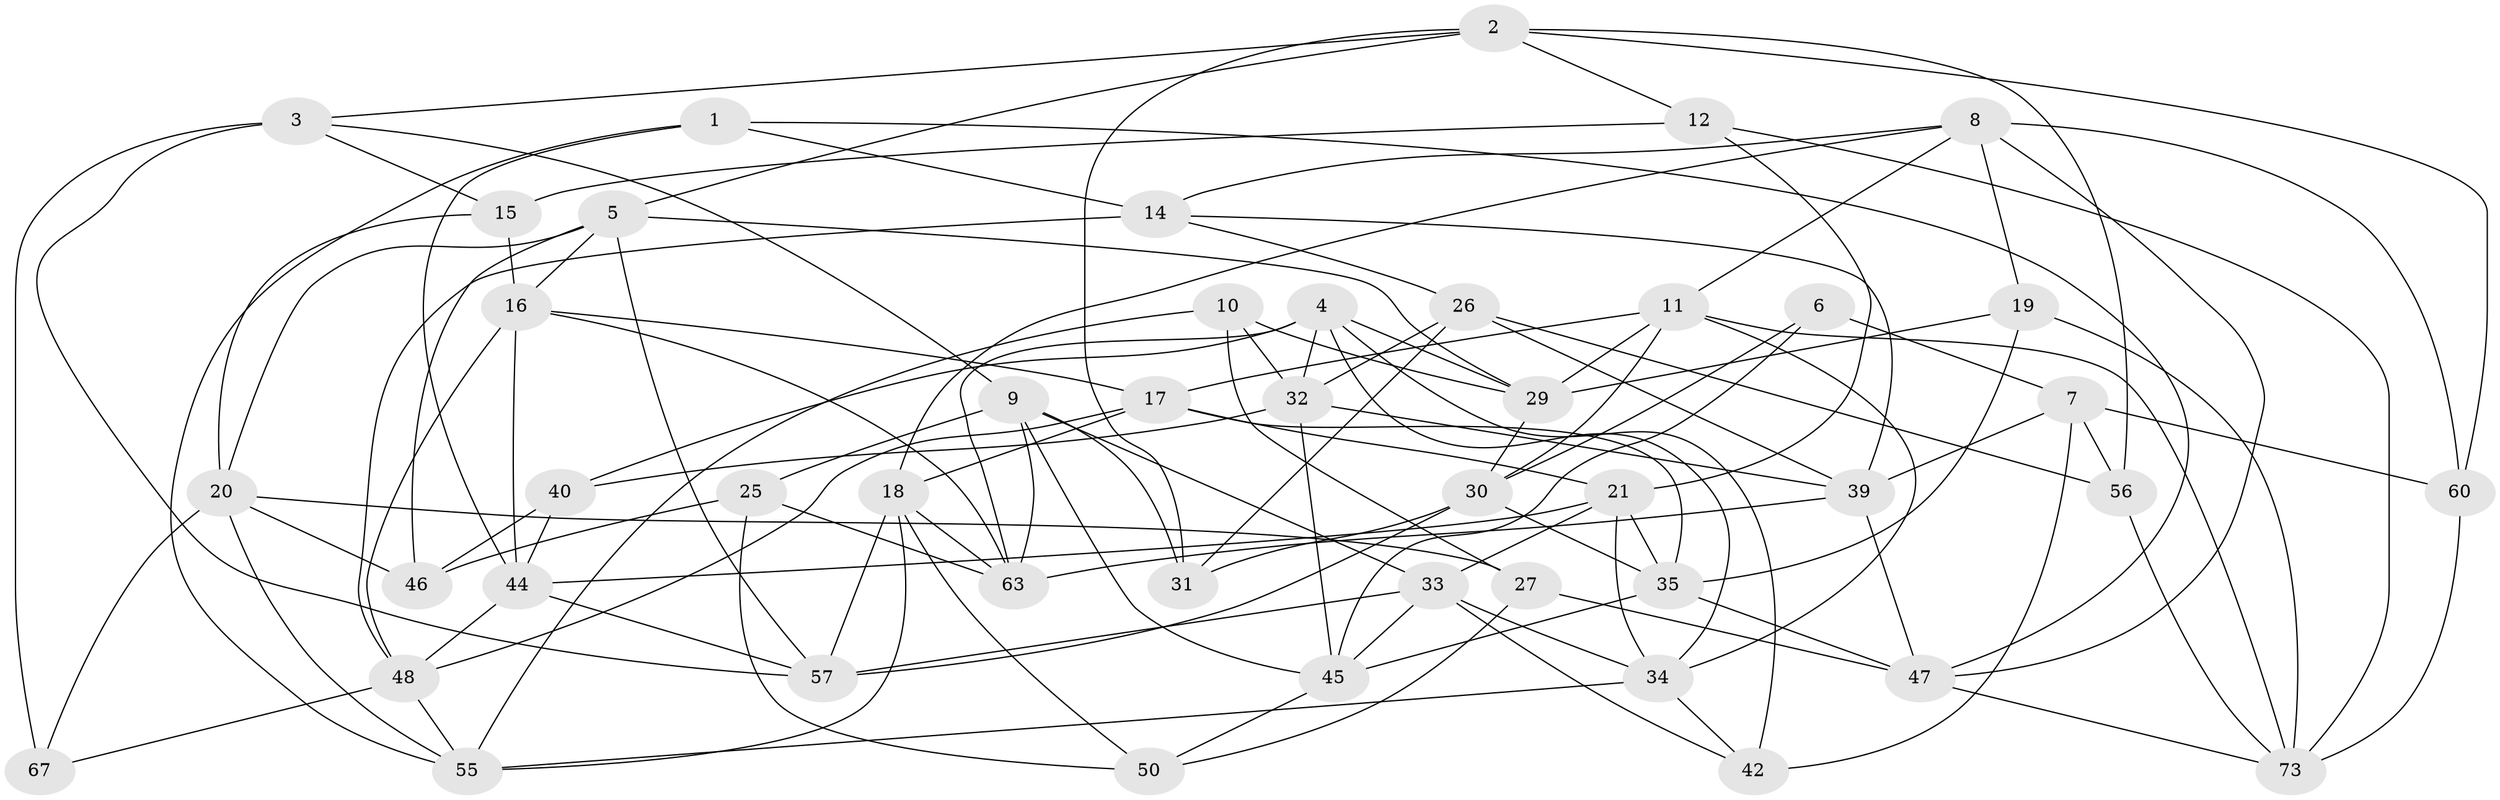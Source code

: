 // original degree distribution, {4: 1.0}
// Generated by graph-tools (version 1.1) at 2025/42/03/06/25 10:42:25]
// undirected, 46 vertices, 119 edges
graph export_dot {
graph [start="1"]
  node [color=gray90,style=filled];
  1;
  2 [super="+22"];
  3 [super="+51"];
  4 [super="+23"];
  5 [super="+24"];
  6;
  7 [super="+13"];
  8 [super="+52"];
  9 [super="+54"];
  10;
  11 [super="+49"];
  12;
  14 [super="+28"];
  15;
  16 [super="+59"];
  17 [super="+70"];
  18 [super="+38"];
  19;
  20 [super="+43"];
  21 [super="+53"];
  25;
  26 [super="+64"];
  27;
  29 [super="+36"];
  30 [super="+37"];
  31;
  32 [super="+62"];
  33 [super="+65"];
  34 [super="+66"];
  35 [super="+72"];
  39 [super="+41"];
  40;
  42;
  44 [super="+75"];
  45 [super="+69"];
  46;
  47 [super="+76"];
  48 [super="+61"];
  50;
  55 [super="+58"];
  56;
  57 [super="+71"];
  60;
  63 [super="+68"];
  67;
  73 [super="+74"];
  1 -- 47;
  1 -- 44;
  1 -- 55;
  1 -- 14;
  2 -- 5;
  2 -- 56;
  2 -- 3;
  2 -- 12;
  2 -- 60;
  2 -- 31;
  3 -- 67 [weight=2];
  3 -- 57;
  3 -- 15;
  3 -- 9;
  4 -- 42;
  4 -- 63;
  4 -- 40;
  4 -- 34;
  4 -- 29;
  4 -- 32;
  5 -- 16;
  5 -- 29;
  5 -- 57;
  5 -- 20;
  5 -- 46;
  6 -- 7 [weight=2];
  6 -- 30;
  6 -- 45;
  7 -- 42;
  7 -- 60;
  7 -- 56;
  7 -- 39;
  8 -- 60;
  8 -- 11;
  8 -- 18;
  8 -- 19;
  8 -- 14;
  8 -- 47;
  9 -- 33;
  9 -- 31;
  9 -- 63;
  9 -- 25;
  9 -- 45;
  10 -- 29;
  10 -- 27;
  10 -- 55;
  10 -- 32;
  11 -- 73;
  11 -- 17;
  11 -- 34;
  11 -- 30;
  11 -- 29;
  12 -- 15;
  12 -- 73;
  12 -- 21;
  14 -- 39;
  14 -- 26 [weight=2];
  14 -- 48;
  15 -- 16;
  15 -- 20;
  16 -- 48;
  16 -- 44;
  16 -- 17;
  16 -- 63;
  17 -- 35;
  17 -- 48;
  17 -- 21;
  17 -- 18;
  18 -- 50;
  18 -- 57;
  18 -- 55;
  18 -- 63;
  19 -- 29;
  19 -- 35;
  19 -- 73;
  20 -- 67;
  20 -- 46;
  20 -- 27;
  20 -- 55;
  21 -- 44;
  21 -- 34;
  21 -- 35;
  21 -- 33;
  25 -- 63;
  25 -- 50;
  25 -- 46;
  26 -- 31;
  26 -- 39;
  26 -- 56;
  26 -- 32;
  27 -- 47;
  27 -- 50;
  29 -- 30;
  30 -- 35;
  30 -- 31;
  30 -- 57;
  32 -- 40;
  32 -- 45;
  32 -- 39;
  33 -- 57;
  33 -- 34;
  33 -- 42;
  33 -- 45;
  34 -- 55;
  34 -- 42;
  35 -- 45;
  35 -- 47;
  39 -- 63;
  39 -- 47;
  40 -- 46;
  40 -- 44;
  44 -- 57;
  44 -- 48;
  45 -- 50;
  47 -- 73;
  48 -- 67;
  48 -- 55;
  56 -- 73;
  60 -- 73;
}
